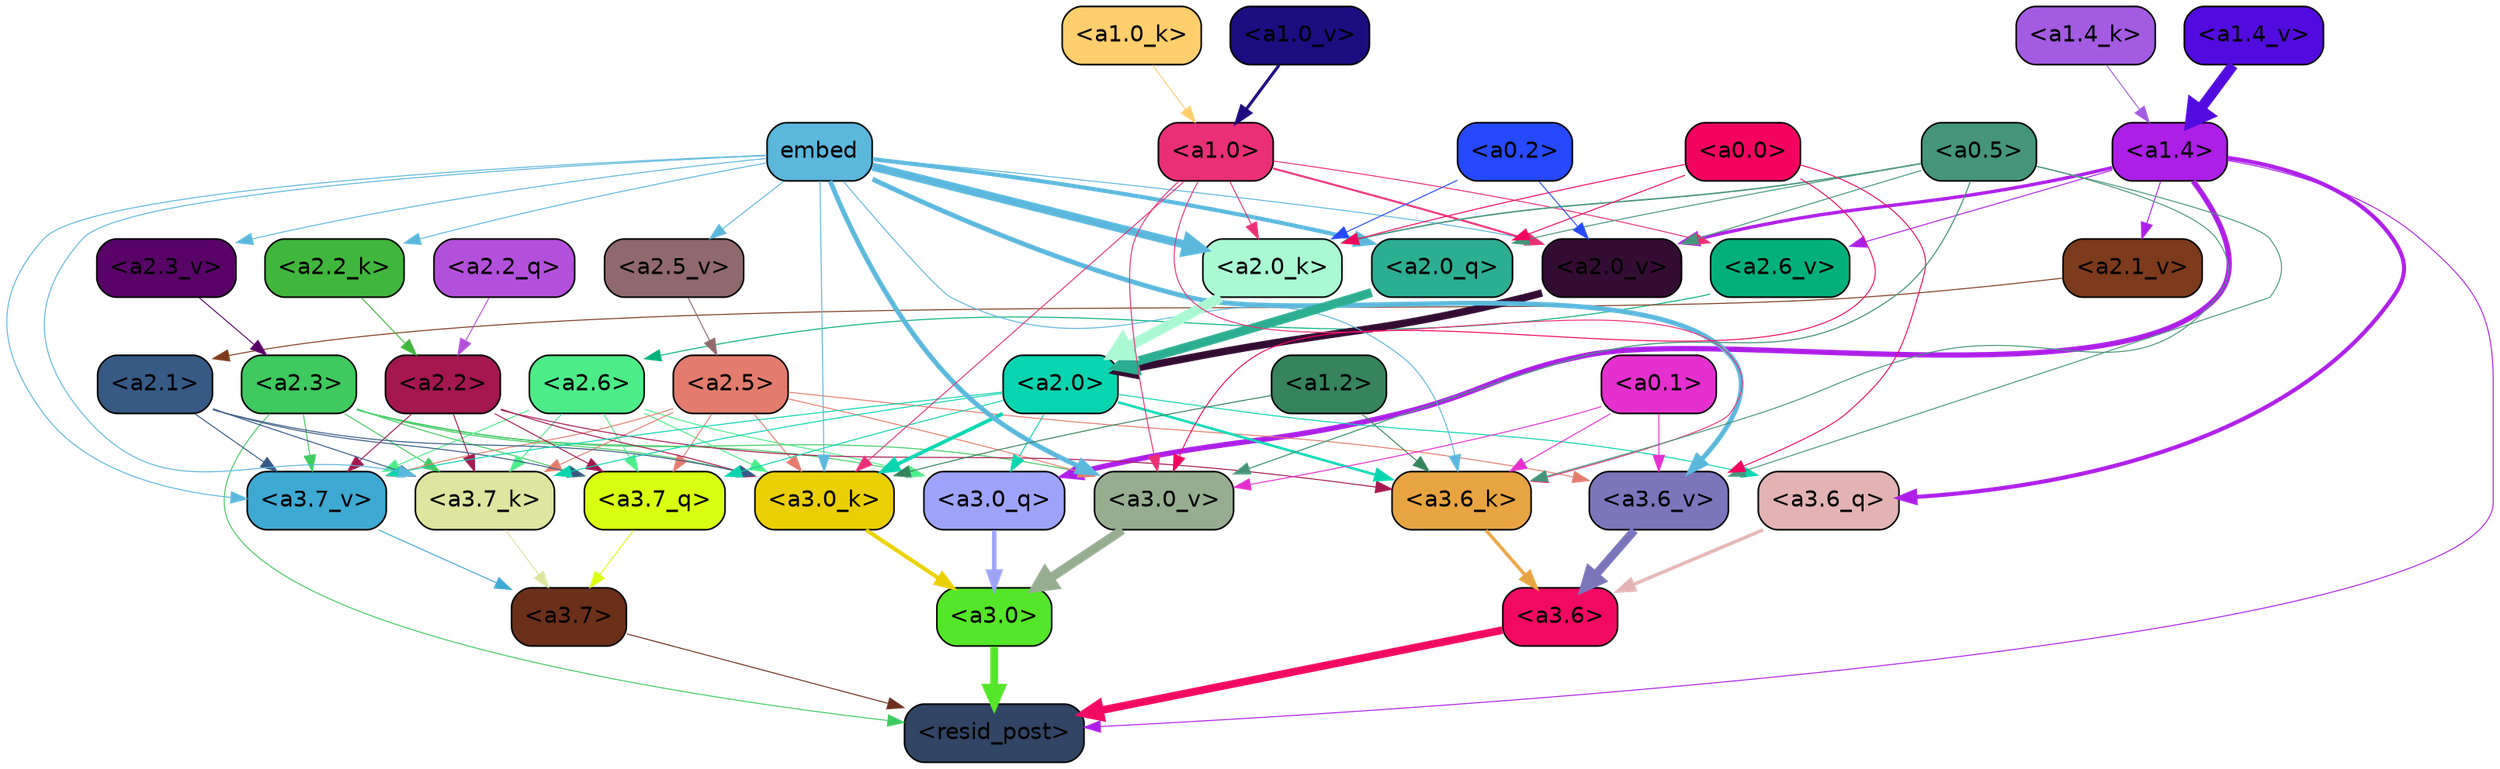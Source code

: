 strict digraph "" {
	graph [bgcolor=transparent,
		layout=dot,
		overlap=false,
		splines=true
	];
	"<a3.7>"	[color=black,
		fillcolor="#6b2f1a",
		fontname=Helvetica,
		shape=box,
		style="filled, rounded"];
	"<resid_post>"	[color=black,
		fillcolor="#314564",
		fontname=Helvetica,
		shape=box,
		style="filled, rounded"];
	"<a3.7>" -> "<resid_post>"	[color="#6b2f1a",
		penwidth=0.6];
	"<a3.6>"	[color=black,
		fillcolor="#f20961",
		fontname=Helvetica,
		shape=box,
		style="filled, rounded"];
	"<a3.6>" -> "<resid_post>"	[color="#f20961",
		penwidth=4.753257989883423];
	"<a3.0>"	[color=black,
		fillcolor="#54e629",
		fontname=Helvetica,
		shape=box,
		style="filled, rounded"];
	"<a3.0>" -> "<resid_post>"	[color="#54e629",
		penwidth=4.90053927898407];
	"<a2.3>"	[color=black,
		fillcolor="#3eca5f",
		fontname=Helvetica,
		shape=box,
		style="filled, rounded"];
	"<a2.3>" -> "<resid_post>"	[color="#3eca5f",
		penwidth=0.6];
	"<a3.7_q>"	[color=black,
		fillcolor="#d9ff10",
		fontname=Helvetica,
		shape=box,
		style="filled, rounded"];
	"<a2.3>" -> "<a3.7_q>"	[color="#3eca5f",
		penwidth=0.6];
	"<a3.0_q>"	[color=black,
		fillcolor="#9da3f8",
		fontname=Helvetica,
		shape=box,
		style="filled, rounded"];
	"<a2.3>" -> "<a3.0_q>"	[color="#3eca5f",
		penwidth=0.6];
	"<a3.7_k>"	[color=black,
		fillcolor="#dde59e",
		fontname=Helvetica,
		shape=box,
		style="filled, rounded"];
	"<a2.3>" -> "<a3.7_k>"	[color="#3eca5f",
		penwidth=0.6];
	"<a3.0_k>"	[color=black,
		fillcolor="#ebcf05",
		fontname=Helvetica,
		shape=box,
		style="filled, rounded"];
	"<a2.3>" -> "<a3.0_k>"	[color="#3eca5f",
		penwidth=0.6];
	"<a3.7_v>"	[color=black,
		fillcolor="#3ea9d2",
		fontname=Helvetica,
		shape=box,
		style="filled, rounded"];
	"<a2.3>" -> "<a3.7_v>"	[color="#3eca5f",
		penwidth=0.6];
	"<a3.0_v>"	[color=black,
		fillcolor="#96ae8f",
		fontname=Helvetica,
		shape=box,
		style="filled, rounded"];
	"<a2.3>" -> "<a3.0_v>"	[color="#3eca5f",
		penwidth=0.6];
	"<a1.4>"	[color=black,
		fillcolor="#ad1ee7",
		fontname=Helvetica,
		shape=box,
		style="filled, rounded"];
	"<a1.4>" -> "<resid_post>"	[color="#ad1ee7",
		penwidth=0.6];
	"<a3.6_q>"	[color=black,
		fillcolor="#e3b3b3",
		fontname=Helvetica,
		shape=box,
		style="filled, rounded"];
	"<a1.4>" -> "<a3.6_q>"	[color="#ad1ee7",
		penwidth=2.5149343013763428];
	"<a1.4>" -> "<a3.0_q>"	[color="#ad1ee7",
		penwidth=3.2760138511657715];
	"<a2.6_v>"	[color=black,
		fillcolor="#01b079",
		fontname=Helvetica,
		shape=box,
		style="filled, rounded"];
	"<a1.4>" -> "<a2.6_v>"	[color="#ad1ee7",
		penwidth=0.6];
	"<a2.1_v>"	[color=black,
		fillcolor="#7d3a1d",
		fontname=Helvetica,
		shape=box,
		style="filled, rounded"];
	"<a1.4>" -> "<a2.1_v>"	[color="#ad1ee7",
		penwidth=0.6];
	"<a2.0_v>"	[color=black,
		fillcolor="#330c33",
		fontname=Helvetica,
		shape=box,
		style="filled, rounded"];
	"<a1.4>" -> "<a2.0_v>"	[color="#ad1ee7",
		penwidth=2.0870713144540787];
	"<a3.7_q>" -> "<a3.7>"	[color="#d9ff10",
		penwidth=0.6];
	"<a3.6_q>" -> "<a3.6>"	[color="#e3b3b3",
		penwidth=2.091020345687866];
	"<a3.0_q>" -> "<a3.0>"	[color="#9da3f8",
		penwidth=2.7421876192092896];
	"<a3.7_k>" -> "<a3.7>"	[color="#dde59e",
		penwidth=0.6];
	"<a3.6_k>"	[color=black,
		fillcolor="#e8a441",
		fontname=Helvetica,
		shape=box,
		style="filled, rounded"];
	"<a3.6_k>" -> "<a3.6>"	[color="#e8a441",
		penwidth=2.048597991466522];
	"<a3.0_k>" -> "<a3.0>"	[color="#ebcf05",
		penwidth=2.476402521133423];
	"<a3.7_v>" -> "<a3.7>"	[color="#3ea9d2",
		penwidth=0.6];
	"<a3.6_v>"	[color=black,
		fillcolor="#7b75bc",
		fontname=Helvetica,
		shape=box,
		style="filled, rounded"];
	"<a3.6_v>" -> "<a3.6>"	[color="#7b75bc",
		penwidth=5.2550448179244995];
	"<a3.0_v>" -> "<a3.0>"	[color="#96ae8f",
		penwidth=5.652270674705505];
	"<a2.6>"	[color=black,
		fillcolor="#4ced89",
		fontname=Helvetica,
		shape=box,
		style="filled, rounded"];
	"<a2.6>" -> "<a3.7_q>"	[color="#4ced89",
		penwidth=0.6];
	"<a2.6>" -> "<a3.0_q>"	[color="#4ced89",
		penwidth=0.6];
	"<a2.6>" -> "<a3.7_k>"	[color="#4ced89",
		penwidth=0.6];
	"<a2.6>" -> "<a3.0_k>"	[color="#4ced89",
		penwidth=0.6];
	"<a2.6>" -> "<a3.7_v>"	[color="#4ced89",
		penwidth=0.6];
	"<a2.5>"	[color=black,
		fillcolor="#e37c6e",
		fontname=Helvetica,
		shape=box,
		style="filled, rounded"];
	"<a2.5>" -> "<a3.7_q>"	[color="#e37c6e",
		penwidth=0.6];
	"<a2.5>" -> "<a3.7_k>"	[color="#e37c6e",
		penwidth=0.6];
	"<a2.5>" -> "<a3.0_k>"	[color="#e37c6e",
		penwidth=0.6];
	"<a2.5>" -> "<a3.7_v>"	[color="#e37c6e",
		penwidth=0.6];
	"<a2.5>" -> "<a3.6_v>"	[color="#e37c6e",
		penwidth=0.6];
	"<a2.5>" -> "<a3.0_v>"	[color="#e37c6e",
		penwidth=0.6];
	"<a2.2>"	[color=black,
		fillcolor="#a5174f",
		fontname=Helvetica,
		shape=box,
		style="filled, rounded"];
	"<a2.2>" -> "<a3.7_q>"	[color="#a5174f",
		penwidth=0.6];
	"<a2.2>" -> "<a3.7_k>"	[color="#a5174f",
		penwidth=0.6];
	"<a2.2>" -> "<a3.6_k>"	[color="#a5174f",
		penwidth=0.6];
	"<a2.2>" -> "<a3.0_k>"	[color="#a5174f",
		penwidth=0.6];
	"<a2.2>" -> "<a3.7_v>"	[color="#a5174f",
		penwidth=0.6];
	"<a2.1>"	[color=black,
		fillcolor="#375a85",
		fontname=Helvetica,
		shape=box,
		style="filled, rounded"];
	"<a2.1>" -> "<a3.7_q>"	[color="#375a85",
		penwidth=0.6];
	"<a2.1>" -> "<a3.7_k>"	[color="#375a85",
		penwidth=0.6];
	"<a2.1>" -> "<a3.0_k>"	[color="#375a85",
		penwidth=0.6];
	"<a2.1>" -> "<a3.7_v>"	[color="#375a85",
		penwidth=0.6];
	"<a2.0>"	[color=black,
		fillcolor="#09d4b0",
		fontname=Helvetica,
		shape=box,
		style="filled, rounded"];
	"<a2.0>" -> "<a3.7_q>"	[color="#09d4b0",
		penwidth=0.6];
	"<a2.0>" -> "<a3.6_q>"	[color="#09d4b0",
		penwidth=0.6];
	"<a2.0>" -> "<a3.0_q>"	[color="#09d4b0",
		penwidth=0.6];
	"<a2.0>" -> "<a3.7_k>"	[color="#09d4b0",
		penwidth=0.6];
	"<a2.0>" -> "<a3.6_k>"	[color="#09d4b0",
		penwidth=1.5290023684501648];
	"<a2.0>" -> "<a3.0_k>"	[color="#09d4b0",
		penwidth=2.2635570764541626];
	"<a2.0>" -> "<a3.7_v>"	[color="#09d4b0",
		penwidth=0.6];
	embed	[color=black,
		fillcolor="#5bb7dc",
		fontname=Helvetica,
		shape=box,
		style="filled, rounded"];
	embed -> "<a3.7_k>"	[color="#5bb7dc",
		penwidth=0.6];
	embed -> "<a3.6_k>"	[color="#5bb7dc",
		penwidth=0.6];
	embed -> "<a3.0_k>"	[color="#5bb7dc",
		penwidth=0.6];
	embed -> "<a3.7_v>"	[color="#5bb7dc",
		penwidth=0.6];
	embed -> "<a3.6_v>"	[color="#5bb7dc",
		penwidth=2.9556376338005066];
	embed -> "<a3.0_v>"	[color="#5bb7dc",
		penwidth=2.972973108291626];
	"<a2.0_q>"	[color=black,
		fillcolor="#2cae91",
		fontname=Helvetica,
		shape=box,
		style="filled, rounded"];
	embed -> "<a2.0_q>"	[color="#5bb7dc",
		penwidth=2.522909115999937];
	"<a2.2_k>"	[color=black,
		fillcolor="#41b63c",
		fontname=Helvetica,
		shape=box,
		style="filled, rounded"];
	embed -> "<a2.2_k>"	[color="#5bb7dc",
		penwidth=0.6];
	"<a2.0_k>"	[color=black,
		fillcolor="#a9f9d3",
		fontname=Helvetica,
		shape=box,
		style="filled, rounded"];
	embed -> "<a2.0_k>"	[color="#5bb7dc",
		penwidth=5.094568967819214];
	"<a2.5_v>"	[color=black,
		fillcolor="#8f696d",
		fontname=Helvetica,
		shape=box,
		style="filled, rounded"];
	embed -> "<a2.5_v>"	[color="#5bb7dc",
		penwidth=0.6];
	"<a2.3_v>"	[color=black,
		fillcolor="#590368",
		fontname=Helvetica,
		shape=box,
		style="filled, rounded"];
	embed -> "<a2.3_v>"	[color="#5bb7dc",
		penwidth=0.6];
	embed -> "<a2.0_v>"	[color="#5bb7dc",
		penwidth=0.6];
	"<a1.2>"	[color=black,
		fillcolor="#36835c",
		fontname=Helvetica,
		shape=box,
		style="filled, rounded"];
	"<a1.2>" -> "<a3.6_k>"	[color="#36835c",
		penwidth=0.6];
	"<a1.2>" -> "<a3.0_k>"	[color="#36835c",
		penwidth=0.6];
	"<a1.0>"	[color=black,
		fillcolor="#ea2f76",
		fontname=Helvetica,
		shape=box,
		style="filled, rounded"];
	"<a1.0>" -> "<a3.6_k>"	[color="#ea2f76",
		penwidth=0.6];
	"<a1.0>" -> "<a3.0_k>"	[color="#ea2f76",
		penwidth=0.6];
	"<a1.0>" -> "<a3.0_v>"	[color="#ea2f76",
		penwidth=0.6];
	"<a1.0>" -> "<a2.0_k>"	[color="#ea2f76",
		penwidth=0.6];
	"<a1.0>" -> "<a2.6_v>"	[color="#ea2f76",
		penwidth=0.6];
	"<a1.0>" -> "<a2.0_v>"	[color="#ea2f76",
		penwidth=1.2152502536773682];
	"<a0.5>"	[color=black,
		fillcolor="#45957a",
		fontname=Helvetica,
		shape=box,
		style="filled, rounded"];
	"<a0.5>" -> "<a3.6_k>"	[color="#45957a",
		penwidth=0.6];
	"<a0.5>" -> "<a3.6_v>"	[color="#45957a",
		penwidth=0.6];
	"<a0.5>" -> "<a3.0_v>"	[color="#45957a",
		penwidth=0.6790935099124908];
	"<a0.5>" -> "<a2.0_q>"	[color="#45957a",
		penwidth=0.6];
	"<a0.5>" -> "<a2.0_k>"	[color="#45957a",
		penwidth=0.8835153579711914];
	"<a0.5>" -> "<a2.0_v>"	[color="#45957a",
		penwidth=0.6];
	"<a0.1>"	[color=black,
		fillcolor="#e52fcf",
		fontname=Helvetica,
		shape=box,
		style="filled, rounded"];
	"<a0.1>" -> "<a3.6_k>"	[color="#e52fcf",
		penwidth=0.6];
	"<a0.1>" -> "<a3.6_v>"	[color="#e52fcf",
		penwidth=0.6];
	"<a0.1>" -> "<a3.0_v>"	[color="#e52fcf",
		penwidth=0.6];
	"<a0.0>"	[color=black,
		fillcolor="#f2035f",
		fontname=Helvetica,
		shape=box,
		style="filled, rounded"];
	"<a0.0>" -> "<a3.6_v>"	[color="#f2035f",
		penwidth=0.6];
	"<a0.0>" -> "<a3.0_v>"	[color="#f2035f",
		penwidth=0.6];
	"<a0.0>" -> "<a2.0_q>"	[color="#f2035f",
		penwidth=0.6];
	"<a0.0>" -> "<a2.0_k>"	[color="#f2035f",
		penwidth=0.6];
	"<a2.2_q>"	[color=black,
		fillcolor="#b350db",
		fontname=Helvetica,
		shape=box,
		style="filled, rounded"];
	"<a2.2_q>" -> "<a2.2>"	[color="#b350db",
		penwidth=0.6];
	"<a2.0_q>" -> "<a2.0>"	[color="#2cae91",
		penwidth=5.557696580886841];
	"<a2.2_k>" -> "<a2.2>"	[color="#41b63c",
		penwidth=0.6];
	"<a2.0_k>" -> "<a2.0>"	[color="#a9f9d3",
		penwidth=6.320472955703735];
	"<a2.6_v>" -> "<a2.6>"	[color="#01b079",
		penwidth=0.6];
	"<a2.5_v>" -> "<a2.5>"	[color="#8f696d",
		penwidth=0.6];
	"<a2.3_v>" -> "<a2.3>"	[color="#590368",
		penwidth=0.6];
	"<a2.1_v>" -> "<a2.1>"	[color="#7d3a1d",
		penwidth=0.6];
	"<a2.0_v>" -> "<a2.0>"	[color="#330c33",
		penwidth=4.611755967140198];
	"<a0.2>"	[color=black,
		fillcolor="#2549fb",
		fontname=Helvetica,
		shape=box,
		style="filled, rounded"];
	"<a0.2>" -> "<a2.0_k>"	[color="#2549fb",
		penwidth=0.6];
	"<a0.2>" -> "<a2.0_v>"	[color="#2549fb",
		penwidth=0.6];
	"<a1.4_k>"	[color=black,
		fillcolor="#a35be2",
		fontname=Helvetica,
		shape=box,
		style="filled, rounded"];
	"<a1.4_k>" -> "<a1.4>"	[color="#a35be2",
		penwidth=0.6];
	"<a1.0_k>"	[color=black,
		fillcolor="#ffce6d",
		fontname=Helvetica,
		shape=box,
		style="filled, rounded"];
	"<a1.0_k>" -> "<a1.0>"	[color="#ffce6d",
		penwidth=0.6];
	"<a1.4_v>"	[color=black,
		fillcolor="#520bdf",
		fontname=Helvetica,
		shape=box,
		style="filled, rounded"];
	"<a1.4_v>" -> "<a1.4>"	[color="#520bdf",
		penwidth=6.5241758823394775];
	"<a1.0_v>"	[color=black,
		fillcolor="#1d0c7f",
		fontname=Helvetica,
		shape=box,
		style="filled, rounded"];
	"<a1.0_v>" -> "<a1.0>"	[color="#1d0c7f",
		penwidth=1.8809151649475098];
}

